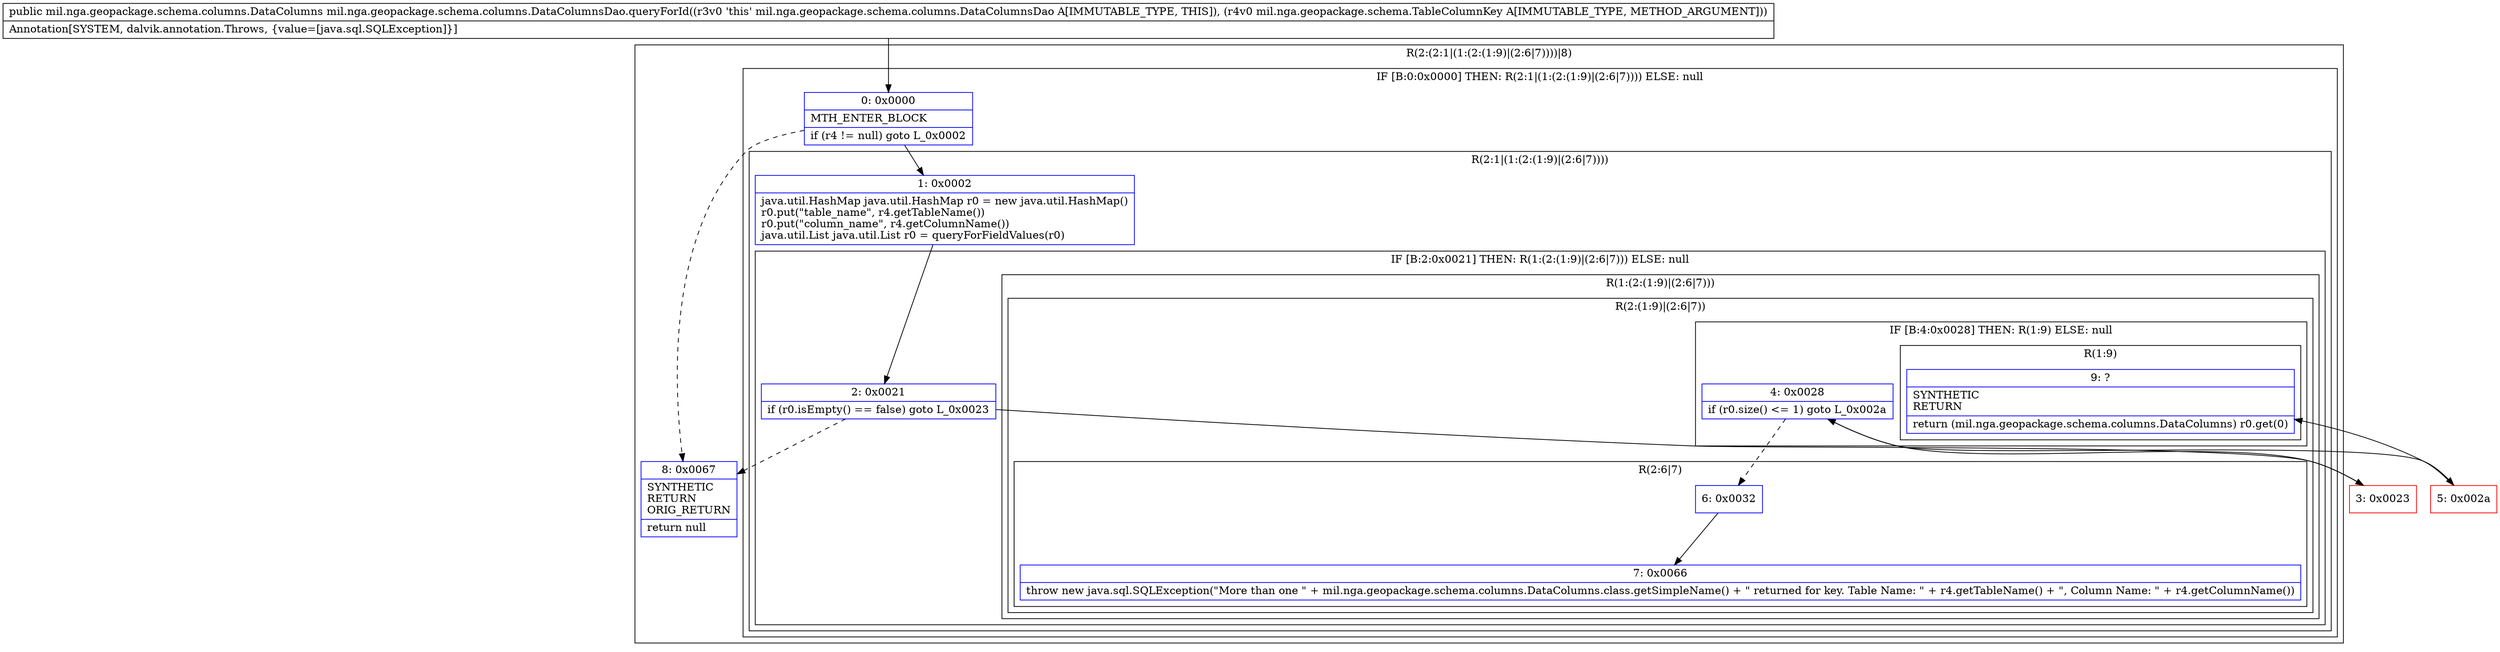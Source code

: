 digraph "CFG formil.nga.geopackage.schema.columns.DataColumnsDao.queryForId(Lmil\/nga\/geopackage\/schema\/TableColumnKey;)Lmil\/nga\/geopackage\/schema\/columns\/DataColumns;" {
subgraph cluster_Region_2106116187 {
label = "R(2:(2:1|(1:(2:(1:9)|(2:6|7))))|8)";
node [shape=record,color=blue];
subgraph cluster_IfRegion_872002321 {
label = "IF [B:0:0x0000] THEN: R(2:1|(1:(2:(1:9)|(2:6|7)))) ELSE: null";
node [shape=record,color=blue];
Node_0 [shape=record,label="{0\:\ 0x0000|MTH_ENTER_BLOCK\l|if (r4 != null) goto L_0x0002\l}"];
subgraph cluster_Region_1332874661 {
label = "R(2:1|(1:(2:(1:9)|(2:6|7))))";
node [shape=record,color=blue];
Node_1 [shape=record,label="{1\:\ 0x0002|java.util.HashMap java.util.HashMap r0 = new java.util.HashMap()\lr0.put(\"table_name\", r4.getTableName())\lr0.put(\"column_name\", r4.getColumnName())\ljava.util.List java.util.List r0 = queryForFieldValues(r0)\l}"];
subgraph cluster_IfRegion_2096037174 {
label = "IF [B:2:0x0021] THEN: R(1:(2:(1:9)|(2:6|7))) ELSE: null";
node [shape=record,color=blue];
Node_2 [shape=record,label="{2\:\ 0x0021|if (r0.isEmpty() == false) goto L_0x0023\l}"];
subgraph cluster_Region_1454356321 {
label = "R(1:(2:(1:9)|(2:6|7)))";
node [shape=record,color=blue];
subgraph cluster_Region_1740660062 {
label = "R(2:(1:9)|(2:6|7))";
node [shape=record,color=blue];
subgraph cluster_IfRegion_477838225 {
label = "IF [B:4:0x0028] THEN: R(1:9) ELSE: null";
node [shape=record,color=blue];
Node_4 [shape=record,label="{4\:\ 0x0028|if (r0.size() \<= 1) goto L_0x002a\l}"];
subgraph cluster_Region_313448852 {
label = "R(1:9)";
node [shape=record,color=blue];
Node_9 [shape=record,label="{9\:\ ?|SYNTHETIC\lRETURN\l|return (mil.nga.geopackage.schema.columns.DataColumns) r0.get(0)\l}"];
}
}
subgraph cluster_Region_1555143661 {
label = "R(2:6|7)";
node [shape=record,color=blue];
Node_6 [shape=record,label="{6\:\ 0x0032}"];
Node_7 [shape=record,label="{7\:\ 0x0066|throw new java.sql.SQLException(\"More than one \" + mil.nga.geopackage.schema.columns.DataColumns.class.getSimpleName() + \" returned for key. Table Name: \" + r4.getTableName() + \", Column Name: \" + r4.getColumnName())\l}"];
}
}
}
}
}
}
Node_8 [shape=record,label="{8\:\ 0x0067|SYNTHETIC\lRETURN\lORIG_RETURN\l|return null\l}"];
}
Node_3 [shape=record,color=red,label="{3\:\ 0x0023}"];
Node_5 [shape=record,color=red,label="{5\:\ 0x002a}"];
MethodNode[shape=record,label="{public mil.nga.geopackage.schema.columns.DataColumns mil.nga.geopackage.schema.columns.DataColumnsDao.queryForId((r3v0 'this' mil.nga.geopackage.schema.columns.DataColumnsDao A[IMMUTABLE_TYPE, THIS]), (r4v0 mil.nga.geopackage.schema.TableColumnKey A[IMMUTABLE_TYPE, METHOD_ARGUMENT]))  | Annotation[SYSTEM, dalvik.annotation.Throws, \{value=[java.sql.SQLException]\}]\l}"];
MethodNode -> Node_0;
Node_0 -> Node_1;
Node_0 -> Node_8[style=dashed];
Node_1 -> Node_2;
Node_2 -> Node_3;
Node_2 -> Node_8[style=dashed];
Node_4 -> Node_5;
Node_4 -> Node_6[style=dashed];
Node_6 -> Node_7;
Node_3 -> Node_4;
Node_5 -> Node_9;
}

